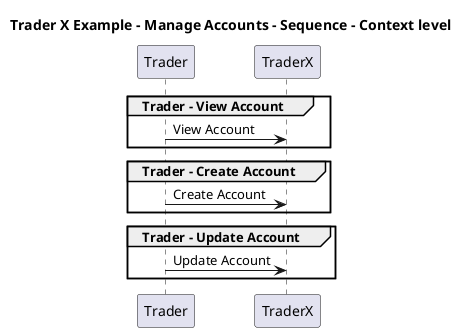 @startuml

title Trader X Example - Manage Accounts - Sequence - Context level

participant "Trader" as TraderXExample.Actors.Trader
participant "TraderX" as TraderXExample.SoftwareSystems.TraderX

group Trader - View Account
TraderXExample.Actors.Trader -> TraderXExample.SoftwareSystems.TraderX : View Account
end
group Trader - Create Account
TraderXExample.Actors.Trader -> TraderXExample.SoftwareSystems.TraderX : Create Account
end
group Trader - Update Account
TraderXExample.Actors.Trader -> TraderXExample.SoftwareSystems.TraderX : Update Account
end


@enduml
